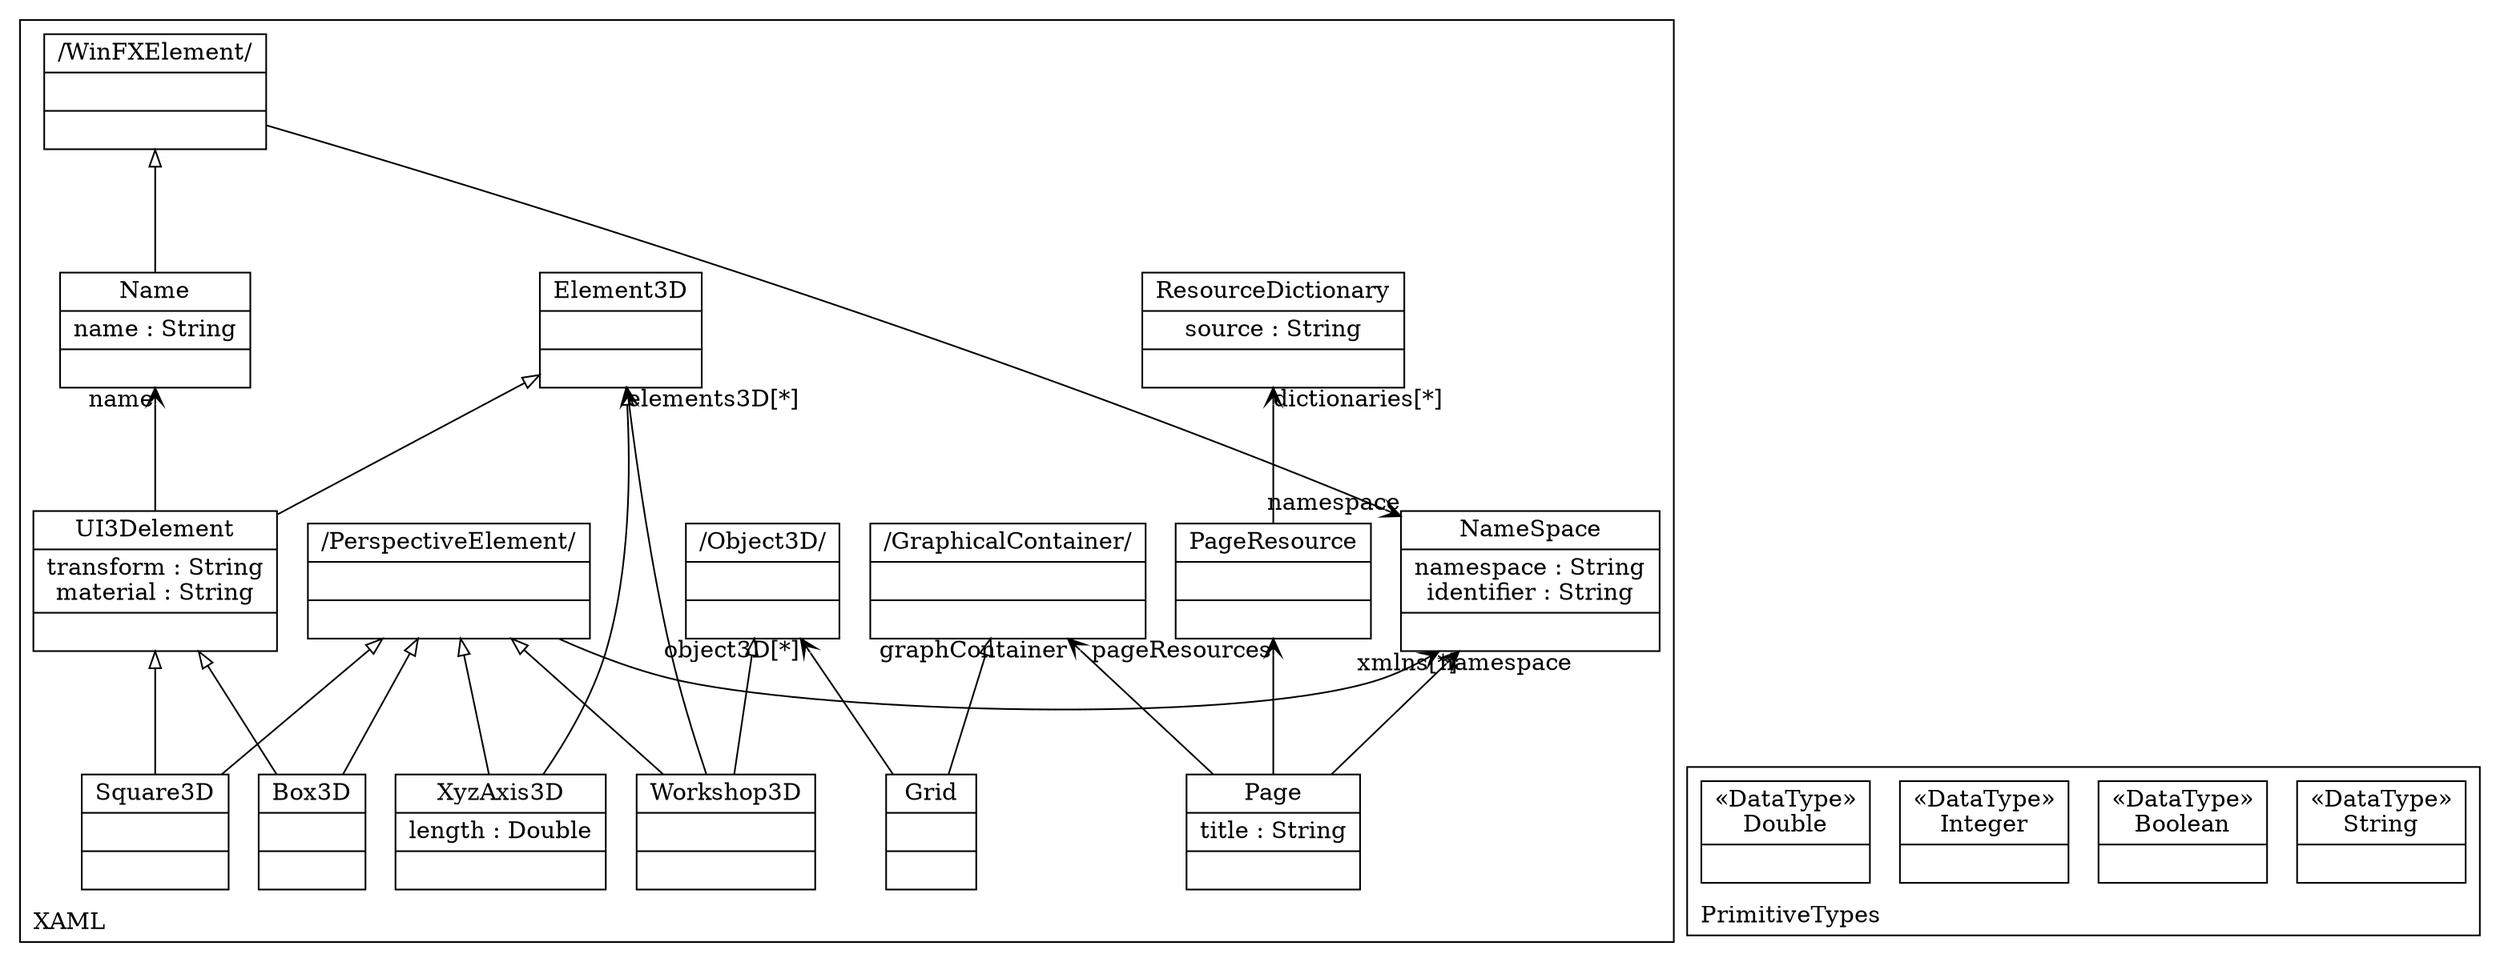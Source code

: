 digraph "KM3 Model in DOT" {
graph[rankdir=BT,labeljust=l,labelloc=t,nodeSep=0.75,compound=true];
 subgraph "cluster_XAML"{
labelloc=t
color=black
label=XAML
 node[shape=record];
Page[label="{Page|title : String| }"]
 Page->NameSpace[arrowhead=vee,arrowtail=diamond,headlabel="xmlns[*]",group=NameSpace,minlen=2,constraint=true,]
 Page->GraphicalContainer[arrowhead=vee,arrowtail=diamond,headlabel="graphContainer",group=GraphicalContainer,minlen=2,constraint=true,]
 Page->PageResource[arrowhead=vee,arrowtail=diamond,headlabel="pageResources",group=PageResource,minlen=2,constraint=true,]
;
 node[shape=record];
NameSpace[label="{NameSpace|namespace : String\nidentifier : String| }"]
;
 node[shape=record];
PageResource[label="{PageResource| | }"]
 PageResource->ResourceDictionary[arrowhead=vee,arrowtail=diamond,headlabel="dictionaries[*]",group=ResourceDictionary,minlen=2,constraint=true,]
;
 node[shape=record];
GraphicalContainer[label="{/GraphicalContainer/| | }"]
;
 node[shape=record];
WinFXElement[label="{/WinFXElement/| | }"]
 WinFXElement->NameSpace[arrowhead=vee,arrowtail=none,headlabel="namespace",group=NameSpace,minlen=2,constraint=false,]
;
 node[shape=record];
PerspectiveElement[label="{/PerspectiveElement/| | }"]
 PerspectiveElement->NameSpace[arrowhead=vee,arrowtail=none,headlabel="namespace",group=NameSpace,minlen=2,constraint=false,]
;
 node[shape=record];
ResourceDictionary[label="{ResourceDictionary|source : String| }"]
;
 node[shape=record];
Grid[label="{Grid| | }"]
 Grid->Object3D[arrowhead=vee,arrowtail=diamond,headlabel="object3D[*]",group=Object3D,minlen=2,constraint=true,]
 Grid->GraphicalContainer[arrowhead=onormal,group=GraphicalContainer,minlen=2,constraint=true,]
;
 node[shape=record];
Object3D[label="{/Object3D/| | }"]
;
 node[shape=record];
Workshop3D[label="{Workshop3D| | }"]
 Workshop3D->Element3D[arrowhead=vee,arrowtail=diamond,headlabel="elements3D[*]",group=Element3D,minlen=2,constraint=true,]
 Workshop3D->Object3D[arrowhead=onormal,group=Object3D,minlen=2,constraint=true,]
 Workshop3D->PerspectiveElement[arrowhead=onormal,group=PerspectiveElement,minlen=2,constraint=true,]
;
 node[shape=record];
Element3D[label="{Element3D| | }"]
;
 node[shape=record];
UI3Delement[label="{UI3Delement|transform : String\nmaterial : String| }"]
 UI3Delement->Name[arrowhead=vee,arrowtail=diamond,headlabel="name",group=Name,minlen=2,constraint=true,]
 UI3Delement->Element3D[arrowhead=onormal,group=Element3D,minlen=2,constraint=true,]
;
 node[shape=record];
XyzAxis3D[label="{XyzAxis3D|length : Double| }"]
 XyzAxis3D->Element3D[arrowhead=onormal,group=Element3D,minlen=2,constraint=true,]
 XyzAxis3D->PerspectiveElement[arrowhead=onormal,group=PerspectiveElement,minlen=2,constraint=true,]
;
 node[shape=record];
Box3D[label="{Box3D| | }"]
 Box3D->UI3Delement[arrowhead=onormal,group=UI3Delement,minlen=2,constraint=true,]
 Box3D->PerspectiveElement[arrowhead=onormal,group=PerspectiveElement,minlen=2,constraint=true,]
;
 node[shape=record];
Square3D[label="{Square3D| | }"]
 Square3D->UI3Delement[arrowhead=onormal,group=UI3Delement,minlen=2,constraint=true,]
 Square3D->PerspectiveElement[arrowhead=onormal,group=PerspectiveElement,minlen=2,constraint=true,]
;
 node[shape=record];
Name[label="{Name|name : String| }"]
 Name->WinFXElement[arrowhead=onormal,group=WinFXElement,minlen=2,constraint=true,]
;

} subgraph "cluster_PrimitiveTypes"{
labelloc=t
color=black
label=PrimitiveTypes
 node[shape=record];
String[label="{&#171;DataType&#187;\nString|}"]
;
 node[shape=record];
Boolean[label="{&#171;DataType&#187;\nBoolean|}"]
;
 node[shape=record];
Integer[label="{&#171;DataType&#187;\nInteger|}"]
;
 node[shape=record];
Double[label="{&#171;DataType&#187;\nDouble|}"]
;

}
}
